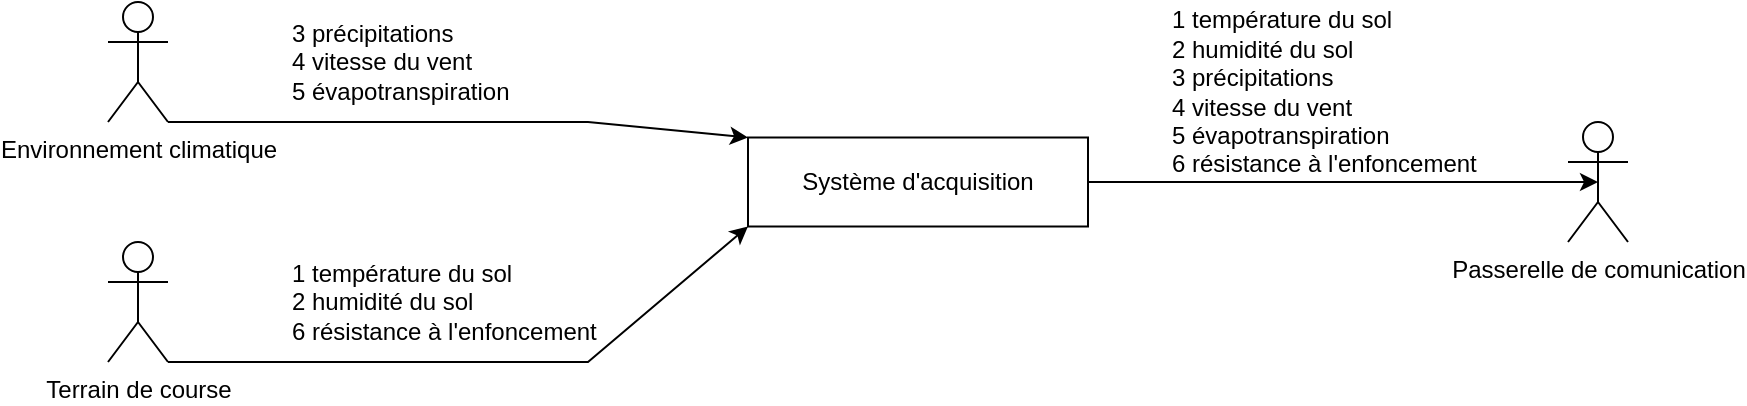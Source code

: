 <mxfile version="26.0.6">
  <diagram name="Page-1" id="wx6Wx51T-HRnJOHuFUpR">
    <mxGraphModel dx="1853" dy="727" grid="1" gridSize="10" guides="1" tooltips="1" connect="1" arrows="1" fold="1" page="1" pageScale="1" pageWidth="827" pageHeight="1169" math="0" shadow="0">
      <root>
        <mxCell id="0" />
        <mxCell id="1" parent="0" />
        <mxCell id="dD9_M7wz6fr-aiXC_PVn-1" value="Environnement climatique" style="shape=umlActor;verticalLabelPosition=bottom;verticalAlign=top;html=1;outlineConnect=0;" vertex="1" parent="1">
          <mxGeometry y="190" width="30" height="60" as="geometry" />
        </mxCell>
        <mxCell id="dD9_M7wz6fr-aiXC_PVn-9" value="Passerelle de comunication" style="shape=umlActor;verticalLabelPosition=bottom;verticalAlign=top;html=1;outlineConnect=0;" vertex="1" parent="1">
          <mxGeometry x="730" y="250" width="30" height="60" as="geometry" />
        </mxCell>
        <mxCell id="dD9_M7wz6fr-aiXC_PVn-24" value="Terrain de course" style="shape=umlActor;verticalLabelPosition=bottom;verticalAlign=top;html=1;outlineConnect=0;" vertex="1" parent="1">
          <mxGeometry y="310" width="30" height="60" as="geometry" />
        </mxCell>
        <mxCell id="dD9_M7wz6fr-aiXC_PVn-27" value="3 précipitations&lt;br&gt;4 vitesse du vent&lt;br&gt;5 évapotranspiration" style="text;html=1;align=left;verticalAlign=middle;whiteSpace=wrap;rounded=0;" vertex="1" parent="1">
          <mxGeometry x="90" y="195.5" width="140" height="49" as="geometry" />
        </mxCell>
        <mxCell id="dD9_M7wz6fr-aiXC_PVn-28" value="1 température du sol&lt;br&gt;2 humidité du sol&lt;br&gt;6 résistance à l&#39;enfoncement" style="text;html=1;align=left;verticalAlign=middle;whiteSpace=wrap;rounded=0;" vertex="1" parent="1">
          <mxGeometry x="90" y="315.5" width="170" height="49" as="geometry" />
        </mxCell>
        <mxCell id="dD9_M7wz6fr-aiXC_PVn-29" value="Système d&#39;acquisition" style="rounded=0;whiteSpace=wrap;html=1;" vertex="1" parent="1">
          <mxGeometry x="320" y="257.75" width="170" height="44.5" as="geometry" />
        </mxCell>
        <mxCell id="dD9_M7wz6fr-aiXC_PVn-31" value="" style="endArrow=classic;html=1;rounded=0;exitX=1;exitY=1;exitDx=0;exitDy=0;exitPerimeter=0;entryX=0;entryY=0;entryDx=0;entryDy=0;" edge="1" parent="1" source="dD9_M7wz6fr-aiXC_PVn-1" target="dD9_M7wz6fr-aiXC_PVn-29">
          <mxGeometry width="50" height="50" relative="1" as="geometry">
            <mxPoint x="430" y="500" as="sourcePoint" />
            <mxPoint x="480" y="450" as="targetPoint" />
            <Array as="points">
              <mxPoint x="240" y="250" />
            </Array>
          </mxGeometry>
        </mxCell>
        <mxCell id="dD9_M7wz6fr-aiXC_PVn-32" value="" style="endArrow=classic;html=1;rounded=0;exitX=1;exitY=1;exitDx=0;exitDy=0;exitPerimeter=0;entryX=0;entryY=1;entryDx=0;entryDy=0;" edge="1" parent="1" source="dD9_M7wz6fr-aiXC_PVn-24" target="dD9_M7wz6fr-aiXC_PVn-29">
          <mxGeometry width="50" height="50" relative="1" as="geometry">
            <mxPoint x="430" y="500" as="sourcePoint" />
            <mxPoint x="480" y="450" as="targetPoint" />
            <Array as="points">
              <mxPoint x="240" y="370" />
            </Array>
          </mxGeometry>
        </mxCell>
        <mxCell id="dD9_M7wz6fr-aiXC_PVn-33" style="edgeStyle=orthogonalEdgeStyle;rounded=0;orthogonalLoop=1;jettySize=auto;html=1;exitX=1;exitY=0.5;exitDx=0;exitDy=0;entryX=0.5;entryY=0.5;entryDx=0;entryDy=0;entryPerimeter=0;" edge="1" parent="1" source="dD9_M7wz6fr-aiXC_PVn-29" target="dD9_M7wz6fr-aiXC_PVn-9">
          <mxGeometry relative="1" as="geometry" />
        </mxCell>
        <mxCell id="dD9_M7wz6fr-aiXC_PVn-34" value="1 température du sol&lt;br&gt;2 humidité du sol&lt;br&gt;3 précipitations&lt;br&gt;4 vitesse du vent&lt;br&gt;5 évapotranspiration&lt;br&gt;6 résistance à l&#39;enfoncement" style="text;html=1;align=left;verticalAlign=middle;whiteSpace=wrap;rounded=0;" vertex="1" parent="1">
          <mxGeometry x="530" y="190" width="200" height="89" as="geometry" />
        </mxCell>
      </root>
    </mxGraphModel>
  </diagram>
</mxfile>

